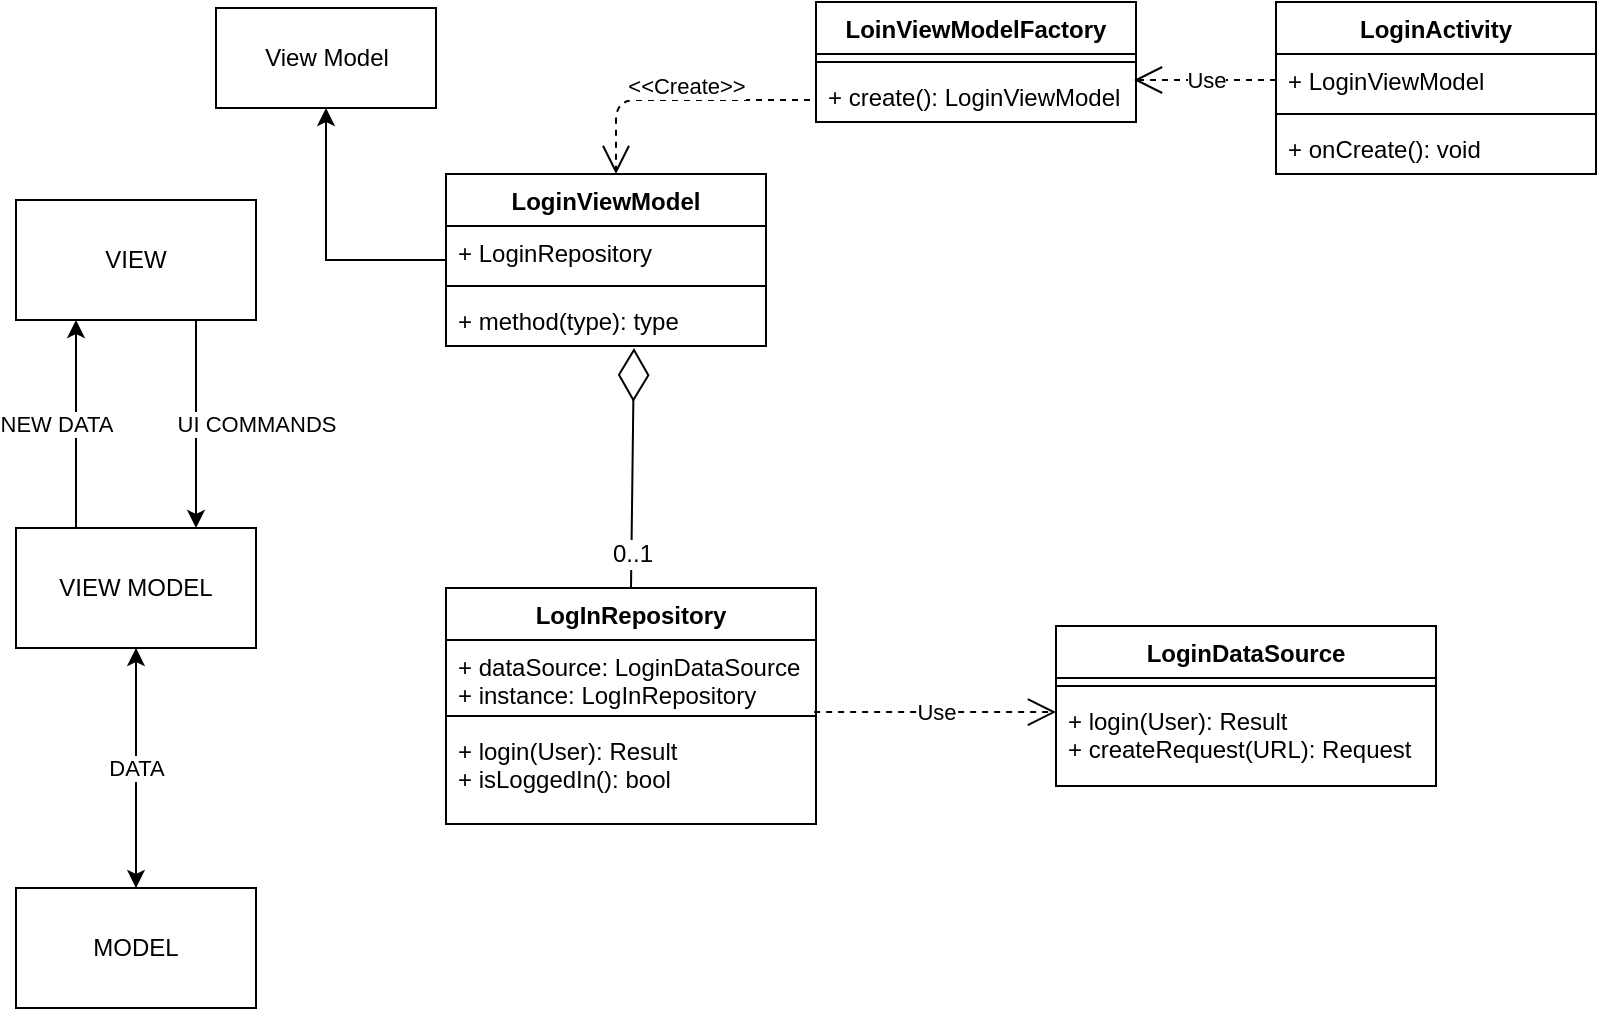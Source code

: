 <mxfile version="12.1.3" type="device" pages="1"><diagram id="_O0Ujbo-JJu_BqDA2GIs" name="Page-1"><mxGraphModel dx="1408" dy="731" grid="1" gridSize="10" guides="1" tooltips="1" connect="1" arrows="1" fold="1" page="1" pageScale="1" pageWidth="850" pageHeight="1100" math="0" shadow="0"><root><mxCell id="0"/><mxCell id="1" parent="0"/><mxCell id="yHN4PD08b8Aa5bYMMh9C-6" value="UI COMMANDS" style="edgeStyle=orthogonalEdgeStyle;rounded=0;orthogonalLoop=1;jettySize=auto;html=1;entryX=0.75;entryY=0;entryDx=0;entryDy=0;exitX=0.75;exitY=1;exitDx=0;exitDy=0;" edge="1" parent="1" source="yHN4PD08b8Aa5bYMMh9C-1" target="yHN4PD08b8Aa5bYMMh9C-2"><mxGeometry y="30" relative="1" as="geometry"><mxPoint as="offset"/></mxGeometry></mxCell><mxCell id="yHN4PD08b8Aa5bYMMh9C-1" value="VIEW" style="rounded=0;whiteSpace=wrap;html=1;" vertex="1" parent="1"><mxGeometry x="50" y="116" width="120" height="60" as="geometry"/></mxCell><mxCell id="yHN4PD08b8Aa5bYMMh9C-4" style="edgeStyle=orthogonalEdgeStyle;rounded=0;orthogonalLoop=1;jettySize=auto;html=1;" edge="1" parent="1" source="yHN4PD08b8Aa5bYMMh9C-2" target="yHN4PD08b8Aa5bYMMh9C-3"><mxGeometry relative="1" as="geometry"/></mxCell><mxCell id="yHN4PD08b8Aa5bYMMh9C-7" value="NEW DATA" style="edgeStyle=orthogonalEdgeStyle;rounded=0;orthogonalLoop=1;jettySize=auto;html=1;entryX=0.25;entryY=1;entryDx=0;entryDy=0;exitX=0.25;exitY=0;exitDx=0;exitDy=0;" edge="1" parent="1" source="yHN4PD08b8Aa5bYMMh9C-2" target="yHN4PD08b8Aa5bYMMh9C-1"><mxGeometry y="10" relative="1" as="geometry"><mxPoint as="offset"/></mxGeometry></mxCell><mxCell id="yHN4PD08b8Aa5bYMMh9C-2" value="VIEW MODEL" style="rounded=0;whiteSpace=wrap;html=1;" vertex="1" parent="1"><mxGeometry x="50" y="280" width="120" height="60" as="geometry"/></mxCell><mxCell id="yHN4PD08b8Aa5bYMMh9C-5" value="DATA" style="edgeStyle=orthogonalEdgeStyle;rounded=0;orthogonalLoop=1;jettySize=auto;html=1;entryX=0.5;entryY=1;entryDx=0;entryDy=0;" edge="1" parent="1" source="yHN4PD08b8Aa5bYMMh9C-3" target="yHN4PD08b8Aa5bYMMh9C-2"><mxGeometry relative="1" as="geometry"/></mxCell><mxCell id="yHN4PD08b8Aa5bYMMh9C-3" value="MODEL" style="rounded=0;whiteSpace=wrap;html=1;" vertex="1" parent="1"><mxGeometry x="50" y="460" width="120" height="60" as="geometry"/></mxCell><mxCell id="yHN4PD08b8Aa5bYMMh9C-20" style="edgeStyle=orthogonalEdgeStyle;rounded=0;orthogonalLoop=1;jettySize=auto;html=1;entryX=0.5;entryY=1;entryDx=0;entryDy=0;" edge="1" parent="1" source="yHN4PD08b8Aa5bYMMh9C-8" target="yHN4PD08b8Aa5bYMMh9C-19"><mxGeometry relative="1" as="geometry"/></mxCell><mxCell id="yHN4PD08b8Aa5bYMMh9C-8" value="LoginViewModel" style="swimlane;fontStyle=1;align=center;verticalAlign=top;childLayout=stackLayout;horizontal=1;startSize=26;horizontalStack=0;resizeParent=1;resizeParentMax=0;resizeLast=0;collapsible=1;marginBottom=0;" vertex="1" parent="1"><mxGeometry x="265" y="103" width="160" height="86" as="geometry"/></mxCell><mxCell id="yHN4PD08b8Aa5bYMMh9C-9" value="+ LoginRepository" style="text;strokeColor=none;fillColor=none;align=left;verticalAlign=top;spacingLeft=4;spacingRight=4;overflow=hidden;rotatable=0;points=[[0,0.5],[1,0.5]];portConstraint=eastwest;" vertex="1" parent="yHN4PD08b8Aa5bYMMh9C-8"><mxGeometry y="26" width="160" height="26" as="geometry"/></mxCell><mxCell id="yHN4PD08b8Aa5bYMMh9C-10" value="" style="line;strokeWidth=1;fillColor=none;align=left;verticalAlign=middle;spacingTop=-1;spacingLeft=3;spacingRight=3;rotatable=0;labelPosition=right;points=[];portConstraint=eastwest;" vertex="1" parent="yHN4PD08b8Aa5bYMMh9C-8"><mxGeometry y="52" width="160" height="8" as="geometry"/></mxCell><mxCell id="yHN4PD08b8Aa5bYMMh9C-11" value="+ method(type): type" style="text;strokeColor=none;fillColor=none;align=left;verticalAlign=top;spacingLeft=4;spacingRight=4;overflow=hidden;rotatable=0;points=[[0,0.5],[1,0.5]];portConstraint=eastwest;" vertex="1" parent="yHN4PD08b8Aa5bYMMh9C-8"><mxGeometry y="60" width="160" height="26" as="geometry"/></mxCell><mxCell id="yHN4PD08b8Aa5bYMMh9C-13" value="LoginActivity" style="swimlane;fontStyle=1;align=center;verticalAlign=top;childLayout=stackLayout;horizontal=1;startSize=26;horizontalStack=0;resizeParent=1;resizeParentMax=0;resizeLast=0;collapsible=1;marginBottom=0;" vertex="1" parent="1"><mxGeometry x="680" y="17" width="160" height="86" as="geometry"/></mxCell><mxCell id="yHN4PD08b8Aa5bYMMh9C-14" value="+ LoginViewModel" style="text;strokeColor=none;fillColor=none;align=left;verticalAlign=top;spacingLeft=4;spacingRight=4;overflow=hidden;rotatable=0;points=[[0,0.5],[1,0.5]];portConstraint=eastwest;" vertex="1" parent="yHN4PD08b8Aa5bYMMh9C-13"><mxGeometry y="26" width="160" height="26" as="geometry"/></mxCell><mxCell id="yHN4PD08b8Aa5bYMMh9C-15" value="" style="line;strokeWidth=1;fillColor=none;align=left;verticalAlign=middle;spacingTop=-1;spacingLeft=3;spacingRight=3;rotatable=0;labelPosition=right;points=[];portConstraint=eastwest;" vertex="1" parent="yHN4PD08b8Aa5bYMMh9C-13"><mxGeometry y="52" width="160" height="8" as="geometry"/></mxCell><mxCell id="yHN4PD08b8Aa5bYMMh9C-16" value="+ onCreate(): void" style="text;strokeColor=none;fillColor=none;align=left;verticalAlign=top;spacingLeft=4;spacingRight=4;overflow=hidden;rotatable=0;points=[[0,0.5],[1,0.5]];portConstraint=eastwest;" vertex="1" parent="yHN4PD08b8Aa5bYMMh9C-13"><mxGeometry y="60" width="160" height="26" as="geometry"/></mxCell><mxCell id="yHN4PD08b8Aa5bYMMh9C-19" value="View Model" style="html=1;" vertex="1" parent="1"><mxGeometry x="150" y="20" width="110" height="50" as="geometry"/></mxCell><mxCell id="yHN4PD08b8Aa5bYMMh9C-24" value="LogInRepository" style="swimlane;fontStyle=1;align=center;verticalAlign=top;childLayout=stackLayout;horizontal=1;startSize=26;horizontalStack=0;resizeParent=1;resizeParentMax=0;resizeLast=0;collapsible=1;marginBottom=0;" vertex="1" parent="1"><mxGeometry x="265" y="310" width="185" height="118" as="geometry"/></mxCell><mxCell id="yHN4PD08b8Aa5bYMMh9C-25" value="+ dataSource: LoginDataSource&#10;+ instance: LogInRepository&#10;" style="text;strokeColor=none;fillColor=none;align=left;verticalAlign=top;spacingLeft=4;spacingRight=4;overflow=hidden;rotatable=0;points=[[0,0.5],[1,0.5]];portConstraint=eastwest;" vertex="1" parent="yHN4PD08b8Aa5bYMMh9C-24"><mxGeometry y="26" width="185" height="34" as="geometry"/></mxCell><mxCell id="yHN4PD08b8Aa5bYMMh9C-26" value="" style="line;strokeWidth=1;fillColor=none;align=left;verticalAlign=middle;spacingTop=-1;spacingLeft=3;spacingRight=3;rotatable=0;labelPosition=right;points=[];portConstraint=eastwest;" vertex="1" parent="yHN4PD08b8Aa5bYMMh9C-24"><mxGeometry y="60" width="185" height="8" as="geometry"/></mxCell><mxCell id="yHN4PD08b8Aa5bYMMh9C-27" value="+ login(User): Result&#10;+ isLoggedIn(): bool&#10;" style="text;strokeColor=none;fillColor=none;align=left;verticalAlign=top;spacingLeft=4;spacingRight=4;overflow=hidden;rotatable=0;points=[[0,0.5],[1,0.5]];portConstraint=eastwest;" vertex="1" parent="yHN4PD08b8Aa5bYMMh9C-24"><mxGeometry y="68" width="185" height="50" as="geometry"/></mxCell><mxCell id="yHN4PD08b8Aa5bYMMh9C-29" value="LoginDataSource" style="swimlane;fontStyle=1;align=center;verticalAlign=top;childLayout=stackLayout;horizontal=1;startSize=26;horizontalStack=0;resizeParent=1;resizeParentMax=0;resizeLast=0;collapsible=1;marginBottom=0;" vertex="1" parent="1"><mxGeometry x="570" y="329" width="190" height="80" as="geometry"/></mxCell><mxCell id="yHN4PD08b8Aa5bYMMh9C-31" value="" style="line;strokeWidth=1;fillColor=none;align=left;verticalAlign=middle;spacingTop=-1;spacingLeft=3;spacingRight=3;rotatable=0;labelPosition=right;points=[];portConstraint=eastwest;" vertex="1" parent="yHN4PD08b8Aa5bYMMh9C-29"><mxGeometry y="26" width="190" height="8" as="geometry"/></mxCell><mxCell id="yHN4PD08b8Aa5bYMMh9C-32" value="+ login(User): Result&#10;+ createRequest(URL): Request" style="text;strokeColor=none;fillColor=none;align=left;verticalAlign=top;spacingLeft=4;spacingRight=4;overflow=hidden;rotatable=0;points=[[0,0.5],[1,0.5]];portConstraint=eastwest;" vertex="1" parent="yHN4PD08b8Aa5bYMMh9C-29"><mxGeometry y="34" width="190" height="46" as="geometry"/></mxCell><mxCell id="yHN4PD08b8Aa5bYMMh9C-34" value="Use" style="endArrow=open;endSize=12;dashed=1;html=1;exitX=0.995;exitY=1.059;exitDx=0;exitDy=0;exitPerimeter=0;entryX=0;entryY=0.196;entryDx=0;entryDy=0;entryPerimeter=0;" edge="1" parent="1" source="yHN4PD08b8Aa5bYMMh9C-25" target="yHN4PD08b8Aa5bYMMh9C-32"><mxGeometry width="160" relative="1" as="geometry"><mxPoint x="475.54" y="374.992" as="sourcePoint"/><mxPoint x="552" y="357" as="targetPoint"/></mxGeometry></mxCell><mxCell id="yHN4PD08b8Aa5bYMMh9C-35" value="" style="endArrow=diamondThin;endFill=0;endSize=24;html=1;exitX=0.5;exitY=0;exitDx=0;exitDy=0;" edge="1" parent="1" source="yHN4PD08b8Aa5bYMMh9C-24"><mxGeometry width="160" relative="1" as="geometry"><mxPoint x="265" y="220" as="sourcePoint"/><mxPoint x="359" y="190" as="targetPoint"/></mxGeometry></mxCell><mxCell id="yHN4PD08b8Aa5bYMMh9C-36" value="0..1" style="text;html=1;resizable=0;points=[];align=center;verticalAlign=middle;labelBackgroundColor=#ffffff;" vertex="1" connectable="0" parent="yHN4PD08b8Aa5bYMMh9C-35"><mxGeometry x="-0.709" relative="1" as="geometry"><mxPoint as="offset"/></mxGeometry></mxCell><mxCell id="yHN4PD08b8Aa5bYMMh9C-37" value="LoinViewModelFactory" style="swimlane;fontStyle=1;align=center;verticalAlign=top;childLayout=stackLayout;horizontal=1;startSize=26;horizontalStack=0;resizeParent=1;resizeParentMax=0;resizeLast=0;collapsible=1;marginBottom=0;" vertex="1" parent="1"><mxGeometry x="450" y="17" width="160" height="60" as="geometry"/></mxCell><mxCell id="yHN4PD08b8Aa5bYMMh9C-39" value="" style="line;strokeWidth=1;fillColor=none;align=left;verticalAlign=middle;spacingTop=-1;spacingLeft=3;spacingRight=3;rotatable=0;labelPosition=right;points=[];portConstraint=eastwest;" vertex="1" parent="yHN4PD08b8Aa5bYMMh9C-37"><mxGeometry y="26" width="160" height="8" as="geometry"/></mxCell><mxCell id="yHN4PD08b8Aa5bYMMh9C-40" value="+ create(): LoginViewModel" style="text;strokeColor=none;fillColor=none;align=left;verticalAlign=top;spacingLeft=4;spacingRight=4;overflow=hidden;rotatable=0;points=[[0,0.5],[1,0.5]];portConstraint=eastwest;" vertex="1" parent="yHN4PD08b8Aa5bYMMh9C-37"><mxGeometry y="34" width="160" height="26" as="geometry"/></mxCell><mxCell id="yHN4PD08b8Aa5bYMMh9C-41" value="Use" style="endArrow=open;endSize=12;dashed=1;html=1;exitX=0;exitY=0.5;exitDx=0;exitDy=0;" edge="1" parent="1" source="yHN4PD08b8Aa5bYMMh9C-14"><mxGeometry width="160" relative="1" as="geometry"><mxPoint x="635" y="53" as="sourcePoint"/><mxPoint x="609" y="56" as="targetPoint"/></mxGeometry></mxCell><mxCell id="yHN4PD08b8Aa5bYMMh9C-42" value="&amp;lt;&amp;lt;Create&amp;gt;&amp;gt;" style="endArrow=open;endSize=12;dashed=1;html=1;" edge="1" parent="1"><mxGeometry x="-0.07" y="-7" width="160" relative="1" as="geometry"><mxPoint x="447" y="66" as="sourcePoint"/><mxPoint x="350" y="103" as="targetPoint"/><Array as="points"><mxPoint x="350" y="66"/></Array><mxPoint as="offset"/></mxGeometry></mxCell></root></mxGraphModel></diagram></mxfile>